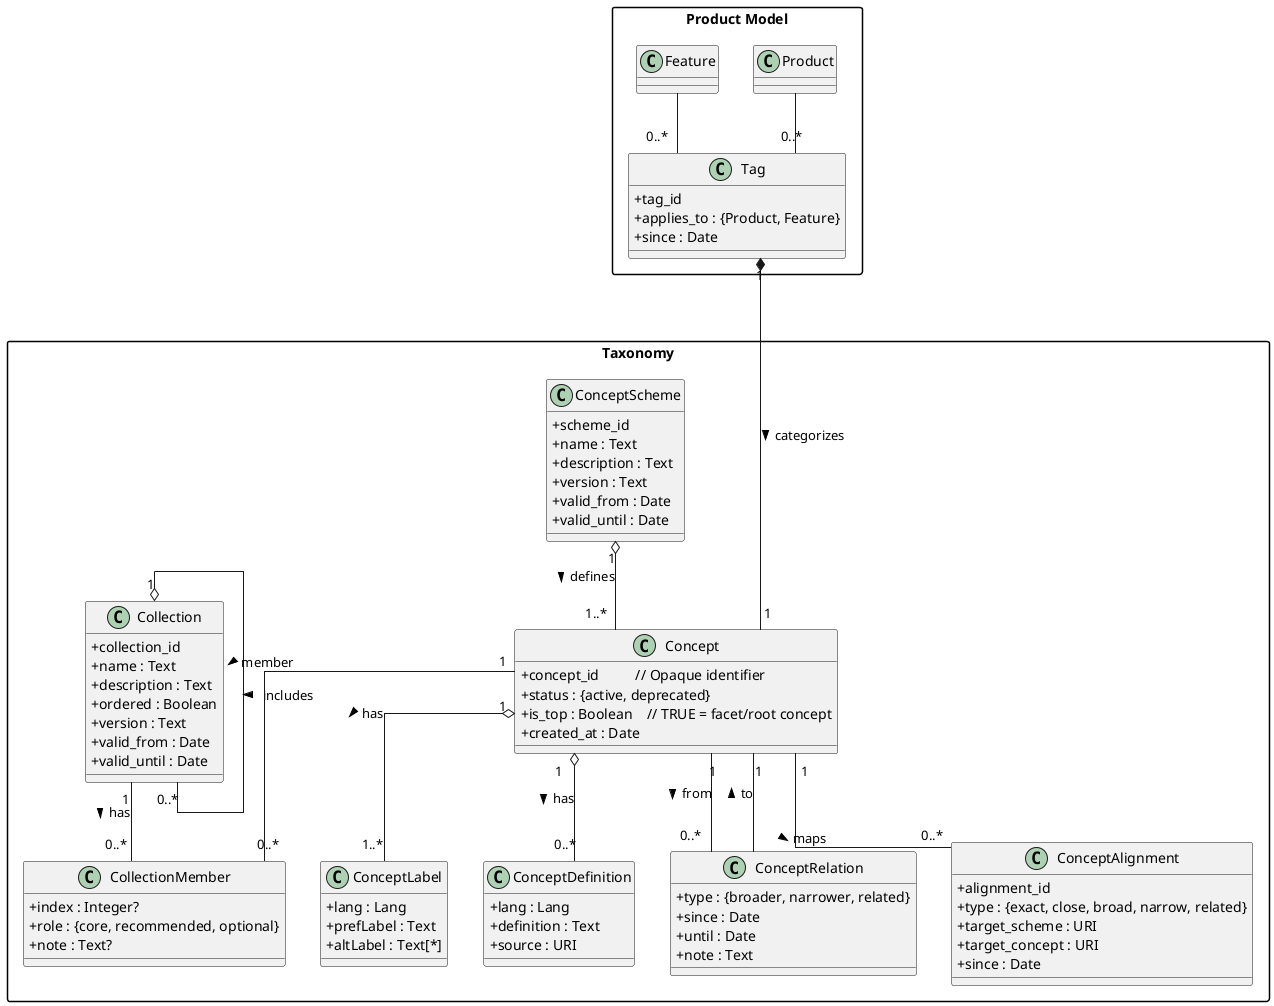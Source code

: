 @startuml
skinparam classAttributeIconSize 0
skinparam linetype ortho
skinparam PackageStyle rectangle

package "Taxonomy" {

  class ConceptScheme {
    +scheme_id
    +name : Text
    +description : Text
    +version : Text
    +valid_from : Date
    +valid_until : Date
  }

  class Concept {
    +concept_id          // Opaque identifier                   
' optional short code
    +status : {active, deprecated}
    +is_top : Boolean    // TRUE = facet/root concept
    +created_at : Date
  }

  class ConceptLabel {
    +lang : Lang
    +prefLabel : Text
    +altLabel : Text[*]
  }

  class ConceptDefinition {
    +lang : Lang
    +definition : Text
    +source : URI
  }

  ' Simple relation object keeps it explicit, business-readable
  class ConceptRelation {
    +type : {broader, narrower, related}
    +since : Date
    +until : Date
    +note : Text
  }

  ' Cross-scheme or bilateral supplier↔retailer alignments
  ' Mapping Relations
  class ConceptAlignment {
    +alignment_id
    +type : {exact, close, broad, narrow, related}
    +target_scheme : URI
    +target_concept : URI
    +since : Date
  }

  ConceptScheme "1" o-- "1..*" Concept : defines >
  Concept "1" o-- "1..*" ConceptLabel : has >
  Concept "1" o-- "0..*" ConceptDefinition : has >
  Concept "1" -- "0..*" ConceptAlignment : maps >

  ' Relations connect concepts (BT/NT/RT in business terms)
  Concept "1" -- "0..*" ConceptRelation : from >
  ConceptRelation -- "1" Concept : to >

  class Collection {
    +collection_id
    +name : Text
    +description : Text
    +ordered : Boolean
    +version : Text
    +valid_from : Date
    +valid_until : Date
  }

  ' membership of concepts in a collection (allows ordering by index)
  class CollectionMember {
    +index : Integer?
    +role : {core, recommended, optional}  
' optional per-member hint
    +note : Text?
  }

  Collection "1" o-- "0..*" Collection : includes >      
' nested collections allowed
  Collection "1" -- "0..*" CollectionMember : has >
  Concept "1" -- "0..*" CollectionMember : member >


}

' ---- Product tagging (classification) ----
package "Product Model" {
  class Product
  class Feature

  class Tag {
  +tag_id
  +applies_to : {Product, Feature}
  +since : Date
}

Tag "1" *---- "1" Concept : categorizes >
Product -- "0..*" Tag
Feature -- "0..*" Tag


}

@enduml